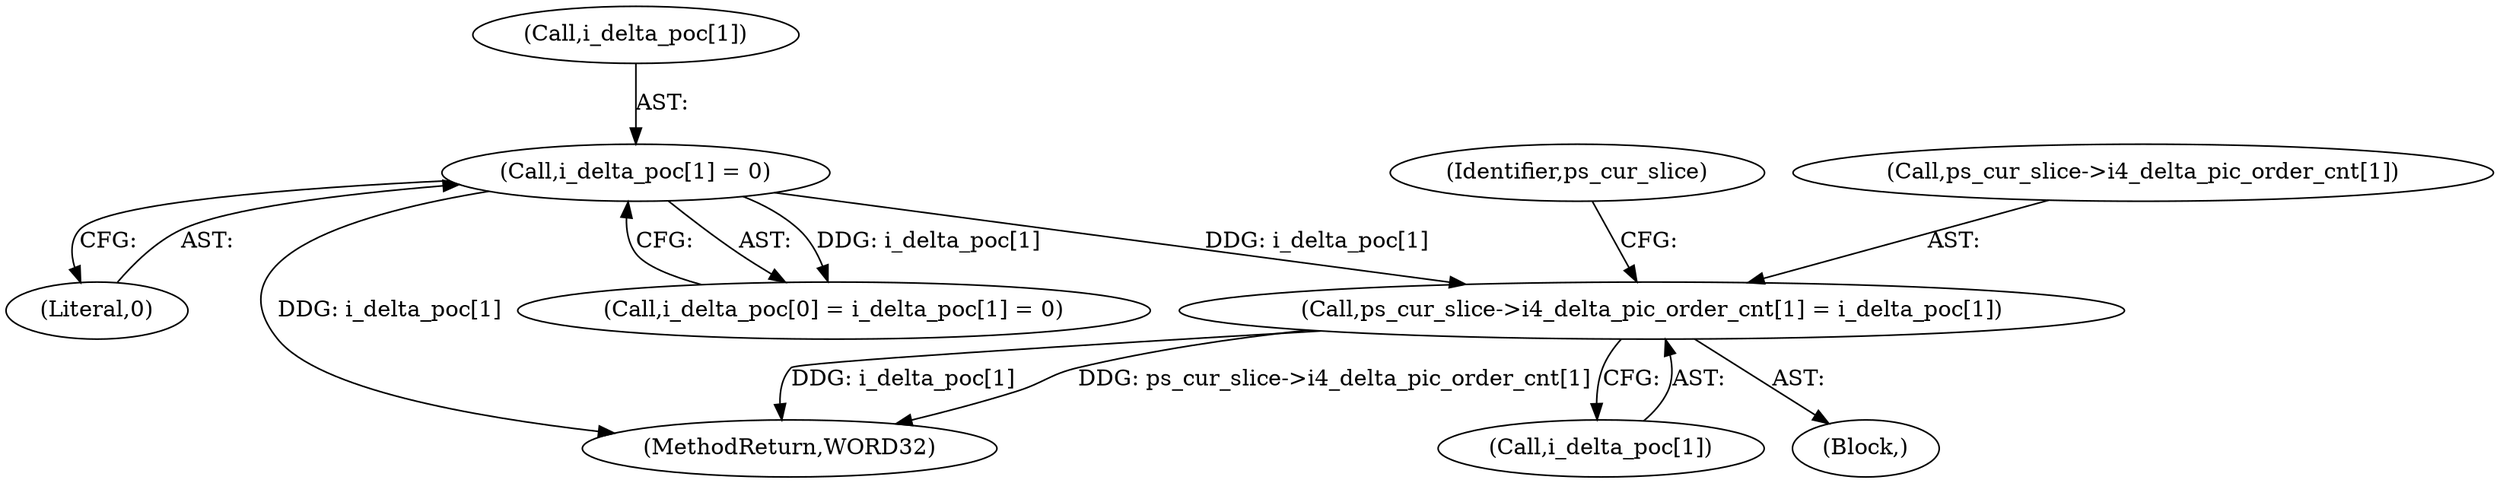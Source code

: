 digraph "0_Android_a78887bcffbc2995cf9ed72e0697acf560875e9e_2@array" {
"1001416" [label="(Call,ps_cur_slice->i4_delta_pic_order_cnt[1] = i_delta_poc[1])"];
"1000577" [label="(Call,i_delta_poc[1] = 0)"];
"1000573" [label="(Call,i_delta_poc[0] = i_delta_poc[1] = 0)"];
"1000581" [label="(Literal,0)"];
"1000166" [label="(Block,)"];
"1001427" [label="(Identifier,ps_cur_slice)"];
"1000578" [label="(Call,i_delta_poc[1])"];
"1001417" [label="(Call,ps_cur_slice->i4_delta_pic_order_cnt[1])"];
"1001416" [label="(Call,ps_cur_slice->i4_delta_pic_order_cnt[1] = i_delta_poc[1])"];
"1002570" [label="(MethodReturn,WORD32)"];
"1001422" [label="(Call,i_delta_poc[1])"];
"1000577" [label="(Call,i_delta_poc[1] = 0)"];
"1001416" -> "1000166"  [label="AST: "];
"1001416" -> "1001422"  [label="CFG: "];
"1001417" -> "1001416"  [label="AST: "];
"1001422" -> "1001416"  [label="AST: "];
"1001427" -> "1001416"  [label="CFG: "];
"1001416" -> "1002570"  [label="DDG: i_delta_poc[1]"];
"1001416" -> "1002570"  [label="DDG: ps_cur_slice->i4_delta_pic_order_cnt[1]"];
"1000577" -> "1001416"  [label="DDG: i_delta_poc[1]"];
"1000577" -> "1000573"  [label="AST: "];
"1000577" -> "1000581"  [label="CFG: "];
"1000578" -> "1000577"  [label="AST: "];
"1000581" -> "1000577"  [label="AST: "];
"1000573" -> "1000577"  [label="CFG: "];
"1000577" -> "1002570"  [label="DDG: i_delta_poc[1]"];
"1000577" -> "1000573"  [label="DDG: i_delta_poc[1]"];
}
